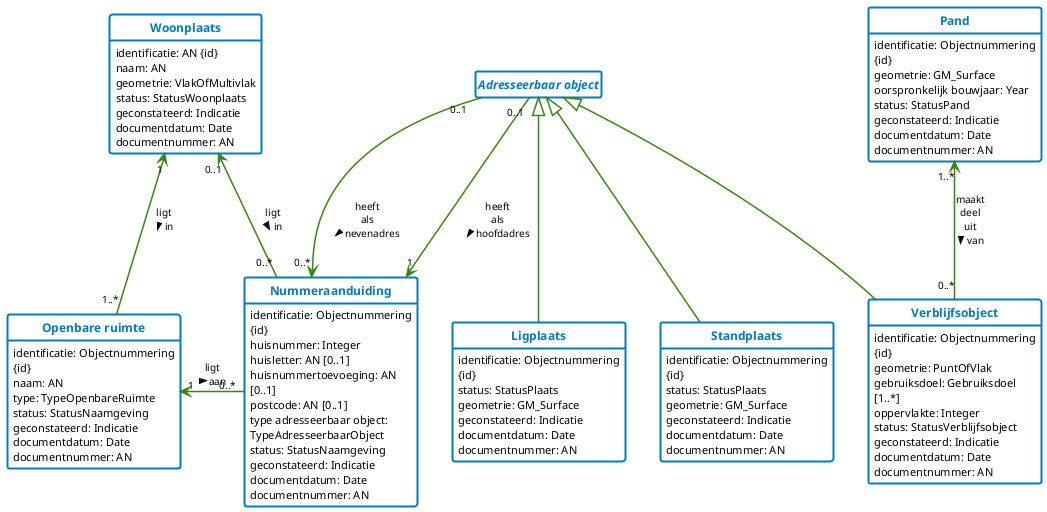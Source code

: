 @startuml

' --------v-v-v-v-v-v-v-v--------
' https://www.rijkshuisstijl.nl/organisatiespecifieke-richtlijnen/ministerie-van-binnenlandse-zaken-en-koninkrijksrelaties/deelidentiteit-kerndepartement-bzk
' https://www.rijkshuisstijl.nl/basiselementen/basiselementen-online/online-kleuren
'
' # Communicatiekleuren
' Het kerndepartement van BZK heeft uit het kleurenpalet van de rijkshuisstijl drie kleuren (elk met tint1 / tint2) gekozen:
' - Rijksoverheid hemelblauw #007bc7 (#b2d7ee/#d9ebf7)
' - Rijksoverheid rood #d52b1e (#f2bfbb/#f9dfdd)
' - Rijksoverheid groen #39870c (#c3dbb6/#e1eddb)
' Het gebruik van deze kleuren in combinatie met veel wit wordt gestimuleerd.
'
' # Tinten voor achtergrondkaders, grafieken en tabellen
' Voor achtergrondkaders, grafieken en tabellen kunnen 7 neutrale grijstinten of tinten van een communicatiekleur in stappen van 20% worden toegepast. Voor tekstachtergrond wordt grijstint1 of communicatiekleur tint2 aanbevolen om aan de contrasteisen voor een goede leesbaarheid te voldoen.
'
' Rijksoverheid grijs 1 #f3f3f3
' Rijksoverheid grijs 2 #e6e6e6
' Rijksoverheid grijs 3 #cccccc
' Rijksoverheid grijs 4 #b4b4b4
' Rijksoverheid grijs 5 #999999
' Rijksoverheid grijs 6 #696969
' Rijksoverheid grijs 7 #535353

' --------^-^-^-^-^-^-^-^--------

skinparam defaultFontColor black
skinparam defaultFontName Lucida Sans
skinparam defaultFontSize 11
skinparam defaultFontStyle normal
skinparam defaultMonospacedFontName Lucida Sans Typewriter
' skinparam defaultTextAlignment left
' skinparam lineType ortho
' skinparam lineType polyline
skinparam shadowing false
skinparam wrapWidth 165

skinparam class {
    ArrowColor #39870c
    ArrowFontSize 10
'     ArrowTextAlignment center
    ArrowThickness 1.5
'     AttributeFontColor #000000
    AttributeIconSize 0
    BackgroundColor #ffffff
    BorderColor #007bc7
    BorderThickness 2
    FontColor #007bc7
    FontSize 12
    FontStyle bold
'     StereotypeFontStyle italic
'     StereotypeFontColor #000000
}

skinparam class<<extern>> {
    AttributeFontColor #b4b4b4
    BorderColor #b4b4b4
    FontColor #b4b4b4
    StereotypeFontColor #b4b4b4
}

skinparam class<<vrijwillig>> {
    BorderThickness 1
    FontStyle normal
}

skinparam note {
    BackgroundColor #fdf6bb
    BorderColor #f9e11e
    FontColor #007bc7
}

skinparam package {
    BackgroundColor #f3f3f3
    BorderColor #d52b1e
    FontColor #d52b1e
    FontSize 12
    FontStyle bold
    Style rectangle
}

skinparam package<< subpackage >> {
    BackgroundColor #e6e6e6
    BorderColor #e6e6e6
    FontStyle normal
}

hide circle

hide empty members

hide stereotype

' hide attributes

' hide methods

' title Conceptueel model voor Bouwwerken

' =================================================================================================

' hide AbstractObject

' hide Waardelijsten

' together {
'     class Ligplaats
'     class Standplaats
'     class Verblijfsobject
' }

"Adresseerbaar object" <|-- Ligplaats

"Adresseerbaar object" <|-- Standplaats

"Adresseerbaar object" <|-- Verblijfsobject

"Adresseerbaar object" "0..1" --> "0..*" Nummeraanduiding : heeft\nals\nnevenadres >
' Note on link: nevenadres

"Adresseerbaar object" "0..1" --> "1" Nummeraanduiding : heeft\nals\nhoofdadres >
' Note on link: hoofdadres

Nummeraanduiding "0..*" -up-> "0..1" Woonplaats : ligt\nin >
' Note on link: gerelateerde woonplaats

Nummeraanduiding "0..*" -left-> "1" "Openbare ruimte" : ligt\naan >
' Note on link: gerelateerde openbare ruimte

Verblijfsobject "0..*" -up-> "1..*" Pand : maakt\ndeel\nuit\nvan >
' Note on link: gerelateerd pand

"Openbare ruimte" "1..*" -up-> "1" Woonplaats : ligt\nin >
' Note on link: gerelateerde woonplaats

abstract class "Adresseerbaar object" << Objecttype >>

class Ligplaats << Objecttype >> {
    identificatie: Objectnummering {id}
    status: StatusPlaats
    geometrie: GM_Surface
    geconstateerd: Indicatie
    documentdatum: Date
    documentnummer: AN
}

class Nummeraanduiding << Objecttype >> {
    identificatie: Objectnummering {id}
    huisnummer: Integer
    huisletter: AN [0..1]
    huisnummertoevoeging: AN [0..1]
    postcode: AN [0..1]
    type adresseerbaar object: TypeAdresseerbaarObject
    status: StatusNaamgeving
    geconstateerd: Indicatie
    documentdatum: Date
    documentnummer: AN
}

class "Openbare ruimte" << Objecttype >> {
    identificatie: Objectnummering {id}
    naam: AN
    type: TypeOpenbareRuimte
    status: StatusNaamgeving
    geconstateerd: Indicatie
    documentdatum: Date
    documentnummer: AN
}

class Pand << Objecttype >> {
    identificatie: Objectnummering {id}
    geometrie: GM_Surface
    oorspronkelijk bouwjaar: Year
    status: StatusPand
    geconstateerd: Indicatie
    documentdatum: Date
    documentnummer: AN
}

class Standplaats << Objecttype >> {
    identificatie: Objectnummering {id}
    status: StatusPlaats
    geometrie: GM_Surface
    geconstateerd: Indicatie
    documentdatum: Date
    documentnummer: AN
}

class Verblijfsobject << Objecttype >> {
    identificatie: Objectnummering {id}
    geometrie: PuntOfVlak
    gebruiksdoel: Gebruiksdoel [1..*]
    oppervlakte: Integer
    status: StatusVerblijfsobject
    geconstateerd: Indicatie
    documentdatum: Date
    documentnummer: AN
}

class Woonplaats << Objecttype >> {
    identificatie: AN {id}
    naam: AN
    geometrie: VlakOfMultivlak
    status: StatusWoonplaats
    geconstateerd: Indicatie
    documentdatum: Date
    documentnummer: AN
}

@enduml
